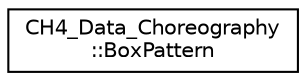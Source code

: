 digraph "Graphical Class Hierarchy"
{
  edge [fontname="Helvetica",fontsize="10",labelfontname="Helvetica",labelfontsize="10"];
  node [fontname="Helvetica",fontsize="10",shape=record];
  rankdir="LR";
  Node0 [label="CH4_Data_Choreography\l::BoxPattern",height=0.2,width=0.4,color="black", fillcolor="white", style="filled",URL="$classCH4__Data__Choreography_1_1BoxPattern.html"];
}

